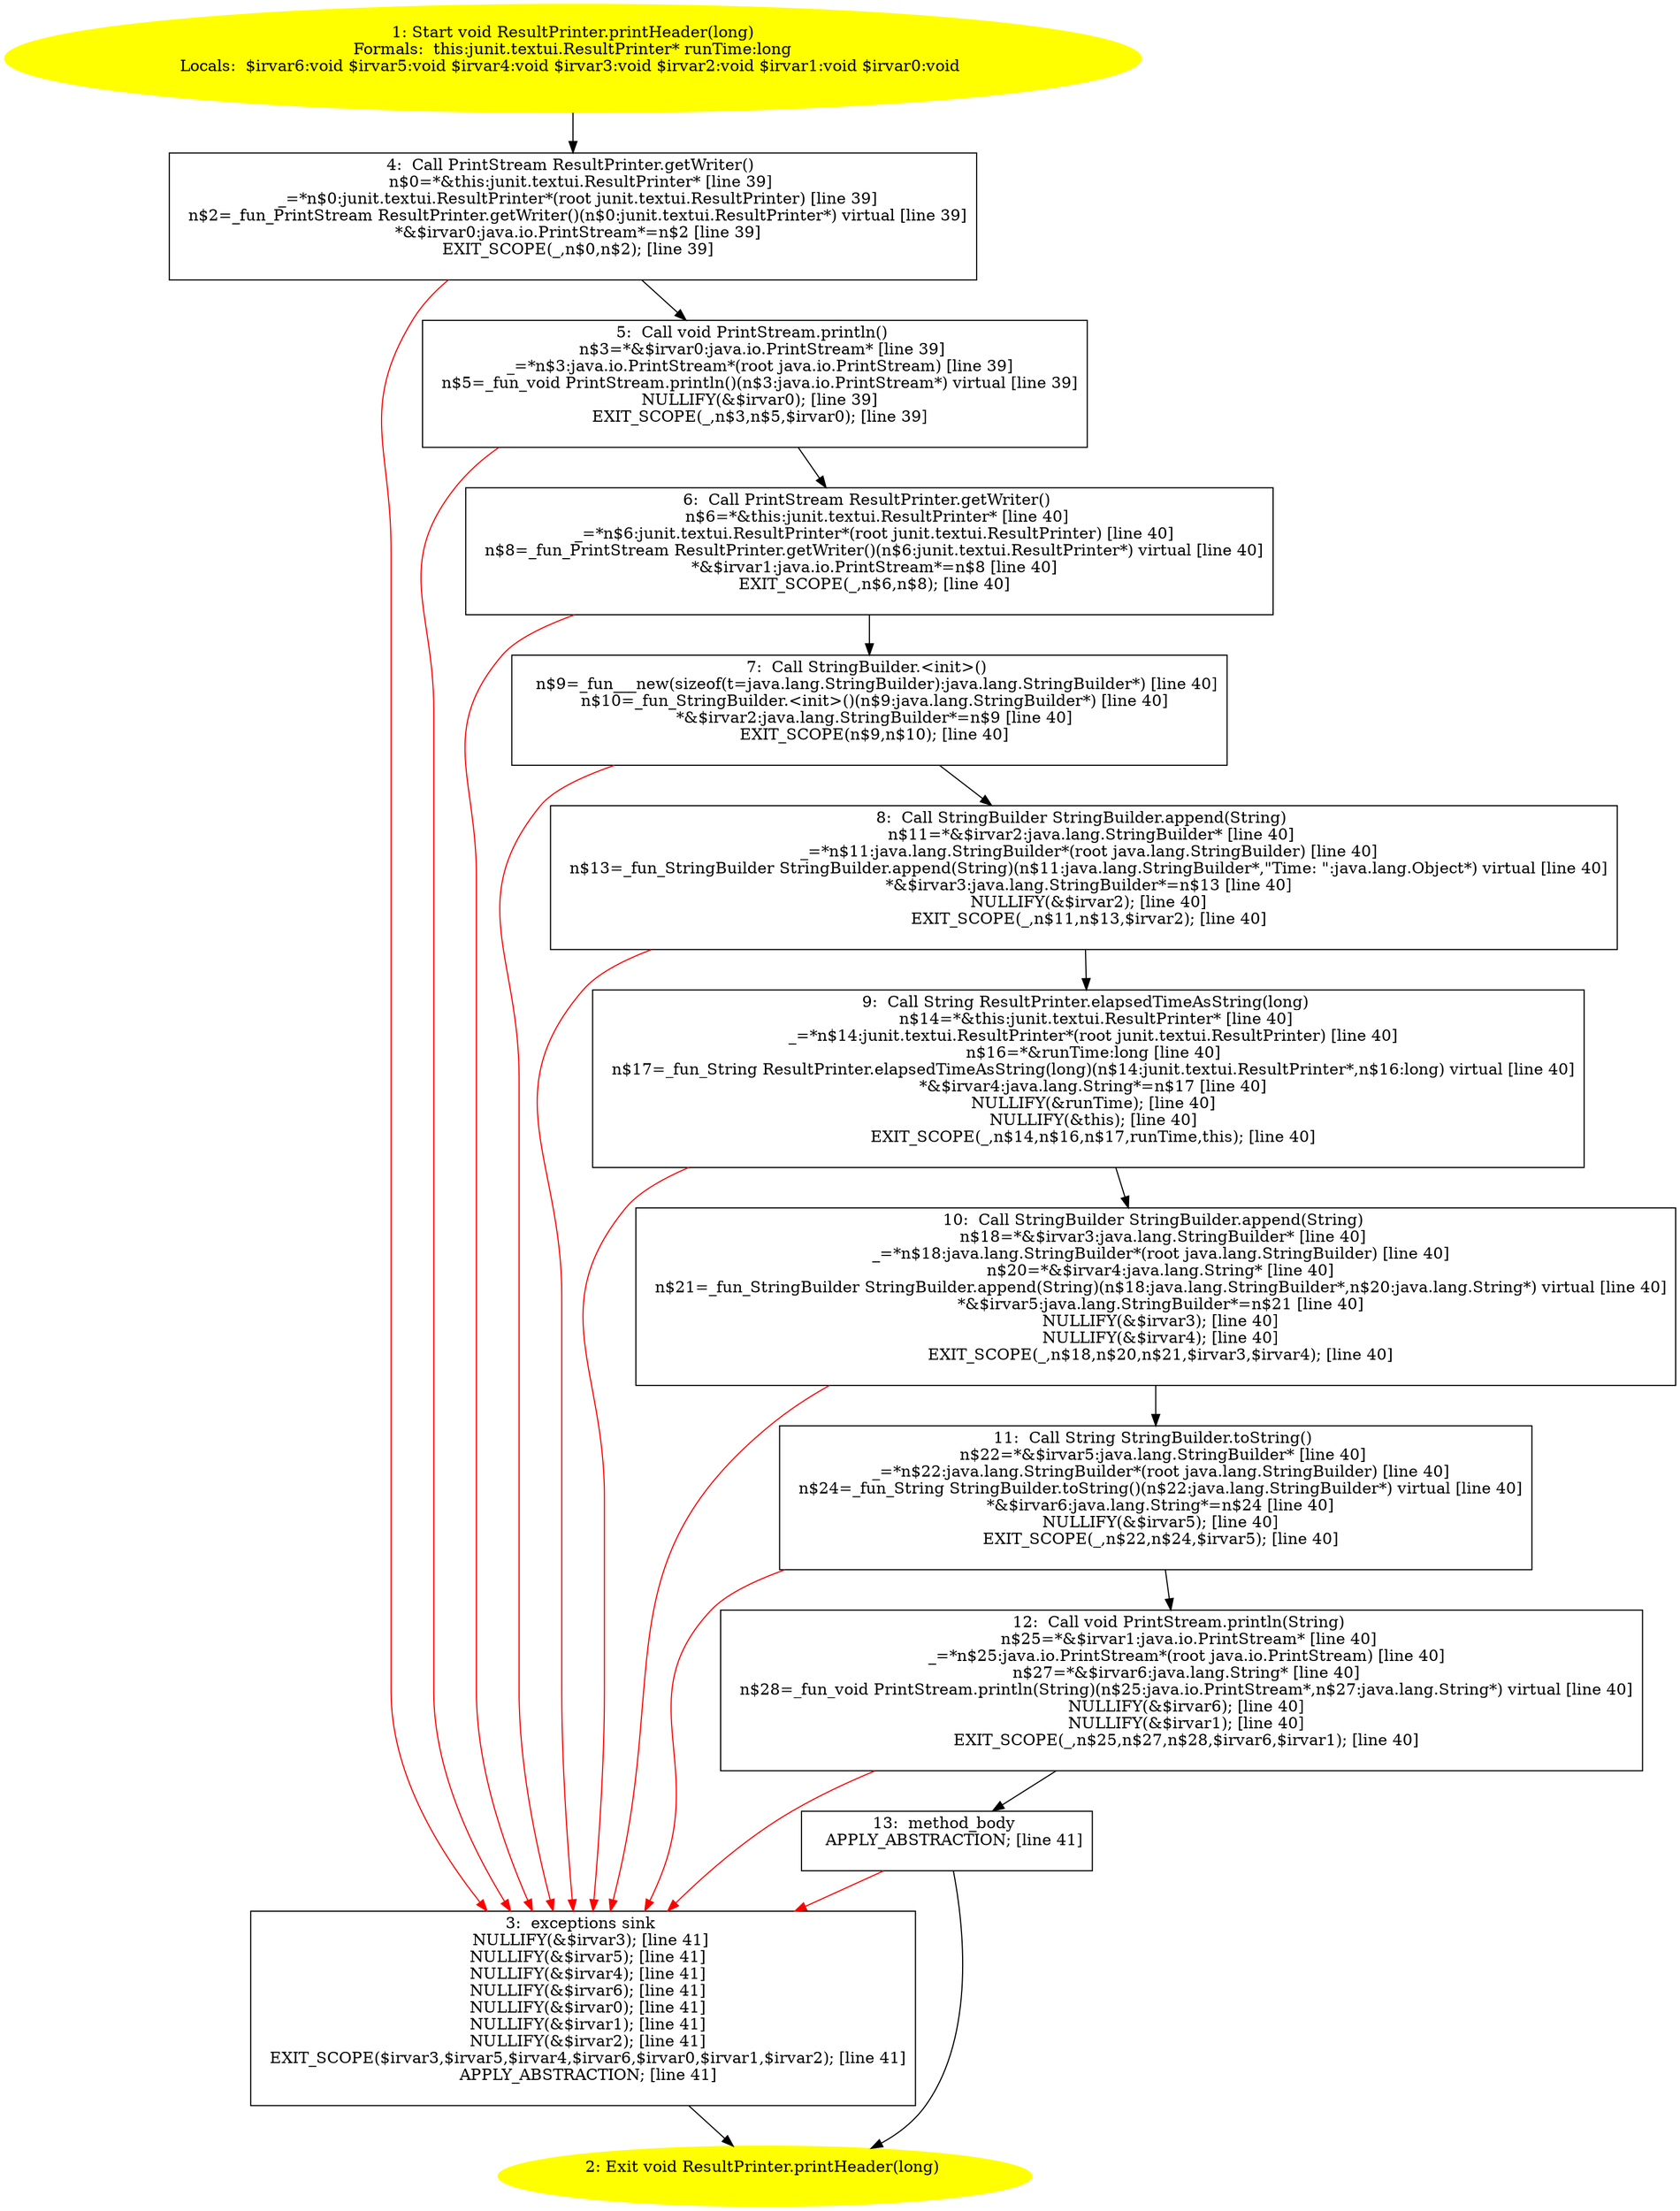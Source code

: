 /* @generated */
digraph cfg {
"junit.textui.ResultPrinter.printHeader(long):void.ea8a4fac8d2b1934a54933b2d94b22fd_1" [label="1: Start void ResultPrinter.printHeader(long)\nFormals:  this:junit.textui.ResultPrinter* runTime:long\nLocals:  $irvar6:void $irvar5:void $irvar4:void $irvar3:void $irvar2:void $irvar1:void $irvar0:void \n  " color=yellow style=filled]
	

	 "junit.textui.ResultPrinter.printHeader(long):void.ea8a4fac8d2b1934a54933b2d94b22fd_1" -> "junit.textui.ResultPrinter.printHeader(long):void.ea8a4fac8d2b1934a54933b2d94b22fd_4" ;
"junit.textui.ResultPrinter.printHeader(long):void.ea8a4fac8d2b1934a54933b2d94b22fd_2" [label="2: Exit void ResultPrinter.printHeader(long) \n  " color=yellow style=filled]
	

"junit.textui.ResultPrinter.printHeader(long):void.ea8a4fac8d2b1934a54933b2d94b22fd_3" [label="3:  exceptions sink \n   NULLIFY(&$irvar3); [line 41]\n  NULLIFY(&$irvar5); [line 41]\n  NULLIFY(&$irvar4); [line 41]\n  NULLIFY(&$irvar6); [line 41]\n  NULLIFY(&$irvar0); [line 41]\n  NULLIFY(&$irvar1); [line 41]\n  NULLIFY(&$irvar2); [line 41]\n  EXIT_SCOPE($irvar3,$irvar5,$irvar4,$irvar6,$irvar0,$irvar1,$irvar2); [line 41]\n  APPLY_ABSTRACTION; [line 41]\n " shape="box"]
	

	 "junit.textui.ResultPrinter.printHeader(long):void.ea8a4fac8d2b1934a54933b2d94b22fd_3" -> "junit.textui.ResultPrinter.printHeader(long):void.ea8a4fac8d2b1934a54933b2d94b22fd_2" ;
"junit.textui.ResultPrinter.printHeader(long):void.ea8a4fac8d2b1934a54933b2d94b22fd_4" [label="4:  Call PrintStream ResultPrinter.getWriter() \n   n$0=*&this:junit.textui.ResultPrinter* [line 39]\n  _=*n$0:junit.textui.ResultPrinter*(root junit.textui.ResultPrinter) [line 39]\n  n$2=_fun_PrintStream ResultPrinter.getWriter()(n$0:junit.textui.ResultPrinter*) virtual [line 39]\n  *&$irvar0:java.io.PrintStream*=n$2 [line 39]\n  EXIT_SCOPE(_,n$0,n$2); [line 39]\n " shape="box"]
	

	 "junit.textui.ResultPrinter.printHeader(long):void.ea8a4fac8d2b1934a54933b2d94b22fd_4" -> "junit.textui.ResultPrinter.printHeader(long):void.ea8a4fac8d2b1934a54933b2d94b22fd_5" ;
	 "junit.textui.ResultPrinter.printHeader(long):void.ea8a4fac8d2b1934a54933b2d94b22fd_4" -> "junit.textui.ResultPrinter.printHeader(long):void.ea8a4fac8d2b1934a54933b2d94b22fd_3" [color="red" ];
"junit.textui.ResultPrinter.printHeader(long):void.ea8a4fac8d2b1934a54933b2d94b22fd_5" [label="5:  Call void PrintStream.println() \n   n$3=*&$irvar0:java.io.PrintStream* [line 39]\n  _=*n$3:java.io.PrintStream*(root java.io.PrintStream) [line 39]\n  n$5=_fun_void PrintStream.println()(n$3:java.io.PrintStream*) virtual [line 39]\n  NULLIFY(&$irvar0); [line 39]\n  EXIT_SCOPE(_,n$3,n$5,$irvar0); [line 39]\n " shape="box"]
	

	 "junit.textui.ResultPrinter.printHeader(long):void.ea8a4fac8d2b1934a54933b2d94b22fd_5" -> "junit.textui.ResultPrinter.printHeader(long):void.ea8a4fac8d2b1934a54933b2d94b22fd_6" ;
	 "junit.textui.ResultPrinter.printHeader(long):void.ea8a4fac8d2b1934a54933b2d94b22fd_5" -> "junit.textui.ResultPrinter.printHeader(long):void.ea8a4fac8d2b1934a54933b2d94b22fd_3" [color="red" ];
"junit.textui.ResultPrinter.printHeader(long):void.ea8a4fac8d2b1934a54933b2d94b22fd_6" [label="6:  Call PrintStream ResultPrinter.getWriter() \n   n$6=*&this:junit.textui.ResultPrinter* [line 40]\n  _=*n$6:junit.textui.ResultPrinter*(root junit.textui.ResultPrinter) [line 40]\n  n$8=_fun_PrintStream ResultPrinter.getWriter()(n$6:junit.textui.ResultPrinter*) virtual [line 40]\n  *&$irvar1:java.io.PrintStream*=n$8 [line 40]\n  EXIT_SCOPE(_,n$6,n$8); [line 40]\n " shape="box"]
	

	 "junit.textui.ResultPrinter.printHeader(long):void.ea8a4fac8d2b1934a54933b2d94b22fd_6" -> "junit.textui.ResultPrinter.printHeader(long):void.ea8a4fac8d2b1934a54933b2d94b22fd_7" ;
	 "junit.textui.ResultPrinter.printHeader(long):void.ea8a4fac8d2b1934a54933b2d94b22fd_6" -> "junit.textui.ResultPrinter.printHeader(long):void.ea8a4fac8d2b1934a54933b2d94b22fd_3" [color="red" ];
"junit.textui.ResultPrinter.printHeader(long):void.ea8a4fac8d2b1934a54933b2d94b22fd_7" [label="7:  Call StringBuilder.<init>() \n   n$9=_fun___new(sizeof(t=java.lang.StringBuilder):java.lang.StringBuilder*) [line 40]\n  n$10=_fun_StringBuilder.<init>()(n$9:java.lang.StringBuilder*) [line 40]\n  *&$irvar2:java.lang.StringBuilder*=n$9 [line 40]\n  EXIT_SCOPE(n$9,n$10); [line 40]\n " shape="box"]
	

	 "junit.textui.ResultPrinter.printHeader(long):void.ea8a4fac8d2b1934a54933b2d94b22fd_7" -> "junit.textui.ResultPrinter.printHeader(long):void.ea8a4fac8d2b1934a54933b2d94b22fd_8" ;
	 "junit.textui.ResultPrinter.printHeader(long):void.ea8a4fac8d2b1934a54933b2d94b22fd_7" -> "junit.textui.ResultPrinter.printHeader(long):void.ea8a4fac8d2b1934a54933b2d94b22fd_3" [color="red" ];
"junit.textui.ResultPrinter.printHeader(long):void.ea8a4fac8d2b1934a54933b2d94b22fd_8" [label="8:  Call StringBuilder StringBuilder.append(String) \n   n$11=*&$irvar2:java.lang.StringBuilder* [line 40]\n  _=*n$11:java.lang.StringBuilder*(root java.lang.StringBuilder) [line 40]\n  n$13=_fun_StringBuilder StringBuilder.append(String)(n$11:java.lang.StringBuilder*,\"Time: \":java.lang.Object*) virtual [line 40]\n  *&$irvar3:java.lang.StringBuilder*=n$13 [line 40]\n  NULLIFY(&$irvar2); [line 40]\n  EXIT_SCOPE(_,n$11,n$13,$irvar2); [line 40]\n " shape="box"]
	

	 "junit.textui.ResultPrinter.printHeader(long):void.ea8a4fac8d2b1934a54933b2d94b22fd_8" -> "junit.textui.ResultPrinter.printHeader(long):void.ea8a4fac8d2b1934a54933b2d94b22fd_9" ;
	 "junit.textui.ResultPrinter.printHeader(long):void.ea8a4fac8d2b1934a54933b2d94b22fd_8" -> "junit.textui.ResultPrinter.printHeader(long):void.ea8a4fac8d2b1934a54933b2d94b22fd_3" [color="red" ];
"junit.textui.ResultPrinter.printHeader(long):void.ea8a4fac8d2b1934a54933b2d94b22fd_9" [label="9:  Call String ResultPrinter.elapsedTimeAsString(long) \n   n$14=*&this:junit.textui.ResultPrinter* [line 40]\n  _=*n$14:junit.textui.ResultPrinter*(root junit.textui.ResultPrinter) [line 40]\n  n$16=*&runTime:long [line 40]\n  n$17=_fun_String ResultPrinter.elapsedTimeAsString(long)(n$14:junit.textui.ResultPrinter*,n$16:long) virtual [line 40]\n  *&$irvar4:java.lang.String*=n$17 [line 40]\n  NULLIFY(&runTime); [line 40]\n  NULLIFY(&this); [line 40]\n  EXIT_SCOPE(_,n$14,n$16,n$17,runTime,this); [line 40]\n " shape="box"]
	

	 "junit.textui.ResultPrinter.printHeader(long):void.ea8a4fac8d2b1934a54933b2d94b22fd_9" -> "junit.textui.ResultPrinter.printHeader(long):void.ea8a4fac8d2b1934a54933b2d94b22fd_10" ;
	 "junit.textui.ResultPrinter.printHeader(long):void.ea8a4fac8d2b1934a54933b2d94b22fd_9" -> "junit.textui.ResultPrinter.printHeader(long):void.ea8a4fac8d2b1934a54933b2d94b22fd_3" [color="red" ];
"junit.textui.ResultPrinter.printHeader(long):void.ea8a4fac8d2b1934a54933b2d94b22fd_10" [label="10:  Call StringBuilder StringBuilder.append(String) \n   n$18=*&$irvar3:java.lang.StringBuilder* [line 40]\n  _=*n$18:java.lang.StringBuilder*(root java.lang.StringBuilder) [line 40]\n  n$20=*&$irvar4:java.lang.String* [line 40]\n  n$21=_fun_StringBuilder StringBuilder.append(String)(n$18:java.lang.StringBuilder*,n$20:java.lang.String*) virtual [line 40]\n  *&$irvar5:java.lang.StringBuilder*=n$21 [line 40]\n  NULLIFY(&$irvar3); [line 40]\n  NULLIFY(&$irvar4); [line 40]\n  EXIT_SCOPE(_,n$18,n$20,n$21,$irvar3,$irvar4); [line 40]\n " shape="box"]
	

	 "junit.textui.ResultPrinter.printHeader(long):void.ea8a4fac8d2b1934a54933b2d94b22fd_10" -> "junit.textui.ResultPrinter.printHeader(long):void.ea8a4fac8d2b1934a54933b2d94b22fd_11" ;
	 "junit.textui.ResultPrinter.printHeader(long):void.ea8a4fac8d2b1934a54933b2d94b22fd_10" -> "junit.textui.ResultPrinter.printHeader(long):void.ea8a4fac8d2b1934a54933b2d94b22fd_3" [color="red" ];
"junit.textui.ResultPrinter.printHeader(long):void.ea8a4fac8d2b1934a54933b2d94b22fd_11" [label="11:  Call String StringBuilder.toString() \n   n$22=*&$irvar5:java.lang.StringBuilder* [line 40]\n  _=*n$22:java.lang.StringBuilder*(root java.lang.StringBuilder) [line 40]\n  n$24=_fun_String StringBuilder.toString()(n$22:java.lang.StringBuilder*) virtual [line 40]\n  *&$irvar6:java.lang.String*=n$24 [line 40]\n  NULLIFY(&$irvar5); [line 40]\n  EXIT_SCOPE(_,n$22,n$24,$irvar5); [line 40]\n " shape="box"]
	

	 "junit.textui.ResultPrinter.printHeader(long):void.ea8a4fac8d2b1934a54933b2d94b22fd_11" -> "junit.textui.ResultPrinter.printHeader(long):void.ea8a4fac8d2b1934a54933b2d94b22fd_12" ;
	 "junit.textui.ResultPrinter.printHeader(long):void.ea8a4fac8d2b1934a54933b2d94b22fd_11" -> "junit.textui.ResultPrinter.printHeader(long):void.ea8a4fac8d2b1934a54933b2d94b22fd_3" [color="red" ];
"junit.textui.ResultPrinter.printHeader(long):void.ea8a4fac8d2b1934a54933b2d94b22fd_12" [label="12:  Call void PrintStream.println(String) \n   n$25=*&$irvar1:java.io.PrintStream* [line 40]\n  _=*n$25:java.io.PrintStream*(root java.io.PrintStream) [line 40]\n  n$27=*&$irvar6:java.lang.String* [line 40]\n  n$28=_fun_void PrintStream.println(String)(n$25:java.io.PrintStream*,n$27:java.lang.String*) virtual [line 40]\n  NULLIFY(&$irvar6); [line 40]\n  NULLIFY(&$irvar1); [line 40]\n  EXIT_SCOPE(_,n$25,n$27,n$28,$irvar6,$irvar1); [line 40]\n " shape="box"]
	

	 "junit.textui.ResultPrinter.printHeader(long):void.ea8a4fac8d2b1934a54933b2d94b22fd_12" -> "junit.textui.ResultPrinter.printHeader(long):void.ea8a4fac8d2b1934a54933b2d94b22fd_13" ;
	 "junit.textui.ResultPrinter.printHeader(long):void.ea8a4fac8d2b1934a54933b2d94b22fd_12" -> "junit.textui.ResultPrinter.printHeader(long):void.ea8a4fac8d2b1934a54933b2d94b22fd_3" [color="red" ];
"junit.textui.ResultPrinter.printHeader(long):void.ea8a4fac8d2b1934a54933b2d94b22fd_13" [label="13:  method_body \n   APPLY_ABSTRACTION; [line 41]\n " shape="box"]
	

	 "junit.textui.ResultPrinter.printHeader(long):void.ea8a4fac8d2b1934a54933b2d94b22fd_13" -> "junit.textui.ResultPrinter.printHeader(long):void.ea8a4fac8d2b1934a54933b2d94b22fd_2" ;
	 "junit.textui.ResultPrinter.printHeader(long):void.ea8a4fac8d2b1934a54933b2d94b22fd_13" -> "junit.textui.ResultPrinter.printHeader(long):void.ea8a4fac8d2b1934a54933b2d94b22fd_3" [color="red" ];
}
